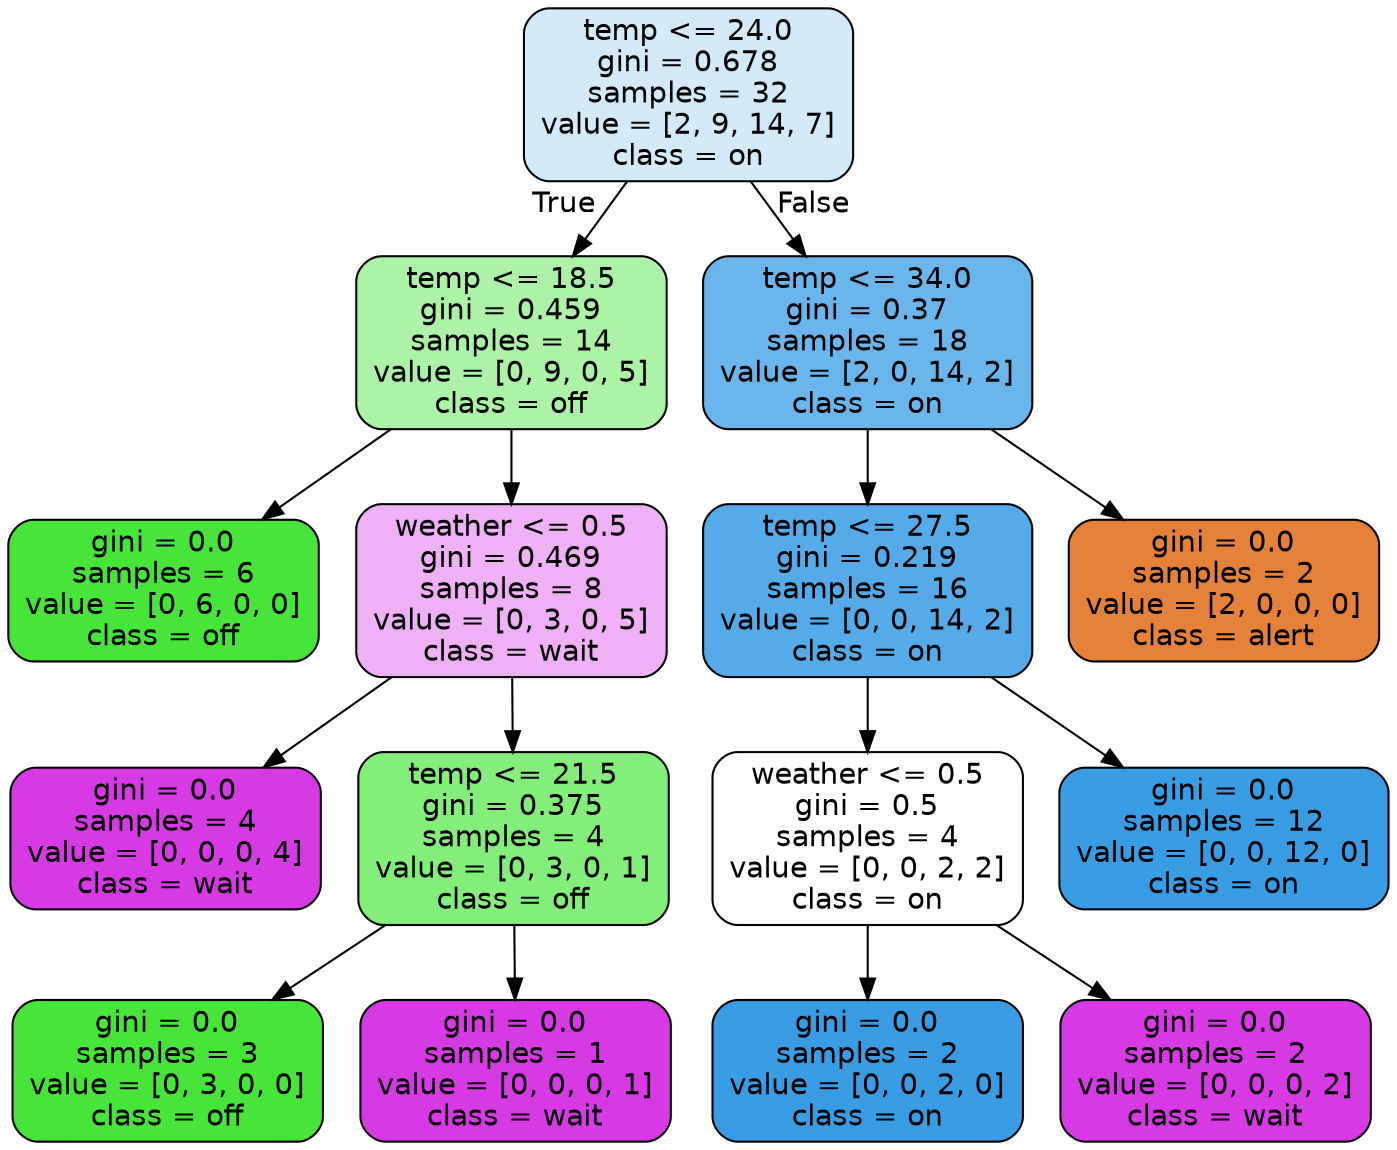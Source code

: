 digraph Tree {
node [shape=box, style="filled, rounded", color="black", fontname=helvetica] ;
edge [fontname=helvetica] ;
0 [label="temp <= 24.0\ngini = 0.678\nsamples = 32\nvalue = [2, 9, 14, 7]\nclass = on", fillcolor="#d4eaf9"] ;
1 [label="temp <= 18.5\ngini = 0.459\nsamples = 14\nvalue = [0, 9, 0, 5]\nclass = off", fillcolor="#adf3a7"] ;
0 -> 1 [labeldistance=2.5, labelangle=45, headlabel="True"] ;
2 [label="gini = 0.0\nsamples = 6\nvalue = [0, 6, 0, 0]\nclass = off", fillcolor="#47e539"] ;
1 -> 2 ;
3 [label="weather <= 0.5\ngini = 0.469\nsamples = 8\nvalue = [0, 3, 0, 5]\nclass = wait", fillcolor="#efb0f5"] ;
1 -> 3 ;
4 [label="gini = 0.0\nsamples = 4\nvalue = [0, 0, 0, 4]\nclass = wait", fillcolor="#d739e5"] ;
3 -> 4 ;
5 [label="temp <= 21.5\ngini = 0.375\nsamples = 4\nvalue = [0, 3, 0, 1]\nclass = off", fillcolor="#84ee7b"] ;
3 -> 5 ;
6 [label="gini = 0.0\nsamples = 3\nvalue = [0, 3, 0, 0]\nclass = off", fillcolor="#47e539"] ;
5 -> 6 ;
7 [label="gini = 0.0\nsamples = 1\nvalue = [0, 0, 0, 1]\nclass = wait", fillcolor="#d739e5"] ;
5 -> 7 ;
8 [label="temp <= 34.0\ngini = 0.37\nsamples = 18\nvalue = [2, 0, 14, 2]\nclass = on", fillcolor="#6ab6ec"] ;
0 -> 8 [labeldistance=2.5, labelangle=-45, headlabel="False"] ;
9 [label="temp <= 27.5\ngini = 0.219\nsamples = 16\nvalue = [0, 0, 14, 2]\nclass = on", fillcolor="#55abe9"] ;
8 -> 9 ;
10 [label="weather <= 0.5\ngini = 0.5\nsamples = 4\nvalue = [0, 0, 2, 2]\nclass = on", fillcolor="#ffffff"] ;
9 -> 10 ;
11 [label="gini = 0.0\nsamples = 2\nvalue = [0, 0, 2, 0]\nclass = on", fillcolor="#399de5"] ;
10 -> 11 ;
12 [label="gini = 0.0\nsamples = 2\nvalue = [0, 0, 0, 2]\nclass = wait", fillcolor="#d739e5"] ;
10 -> 12 ;
13 [label="gini = 0.0\nsamples = 12\nvalue = [0, 0, 12, 0]\nclass = on", fillcolor="#399de5"] ;
9 -> 13 ;
14 [label="gini = 0.0\nsamples = 2\nvalue = [2, 0, 0, 0]\nclass = alert", fillcolor="#e58139"] ;
8 -> 14 ;
}